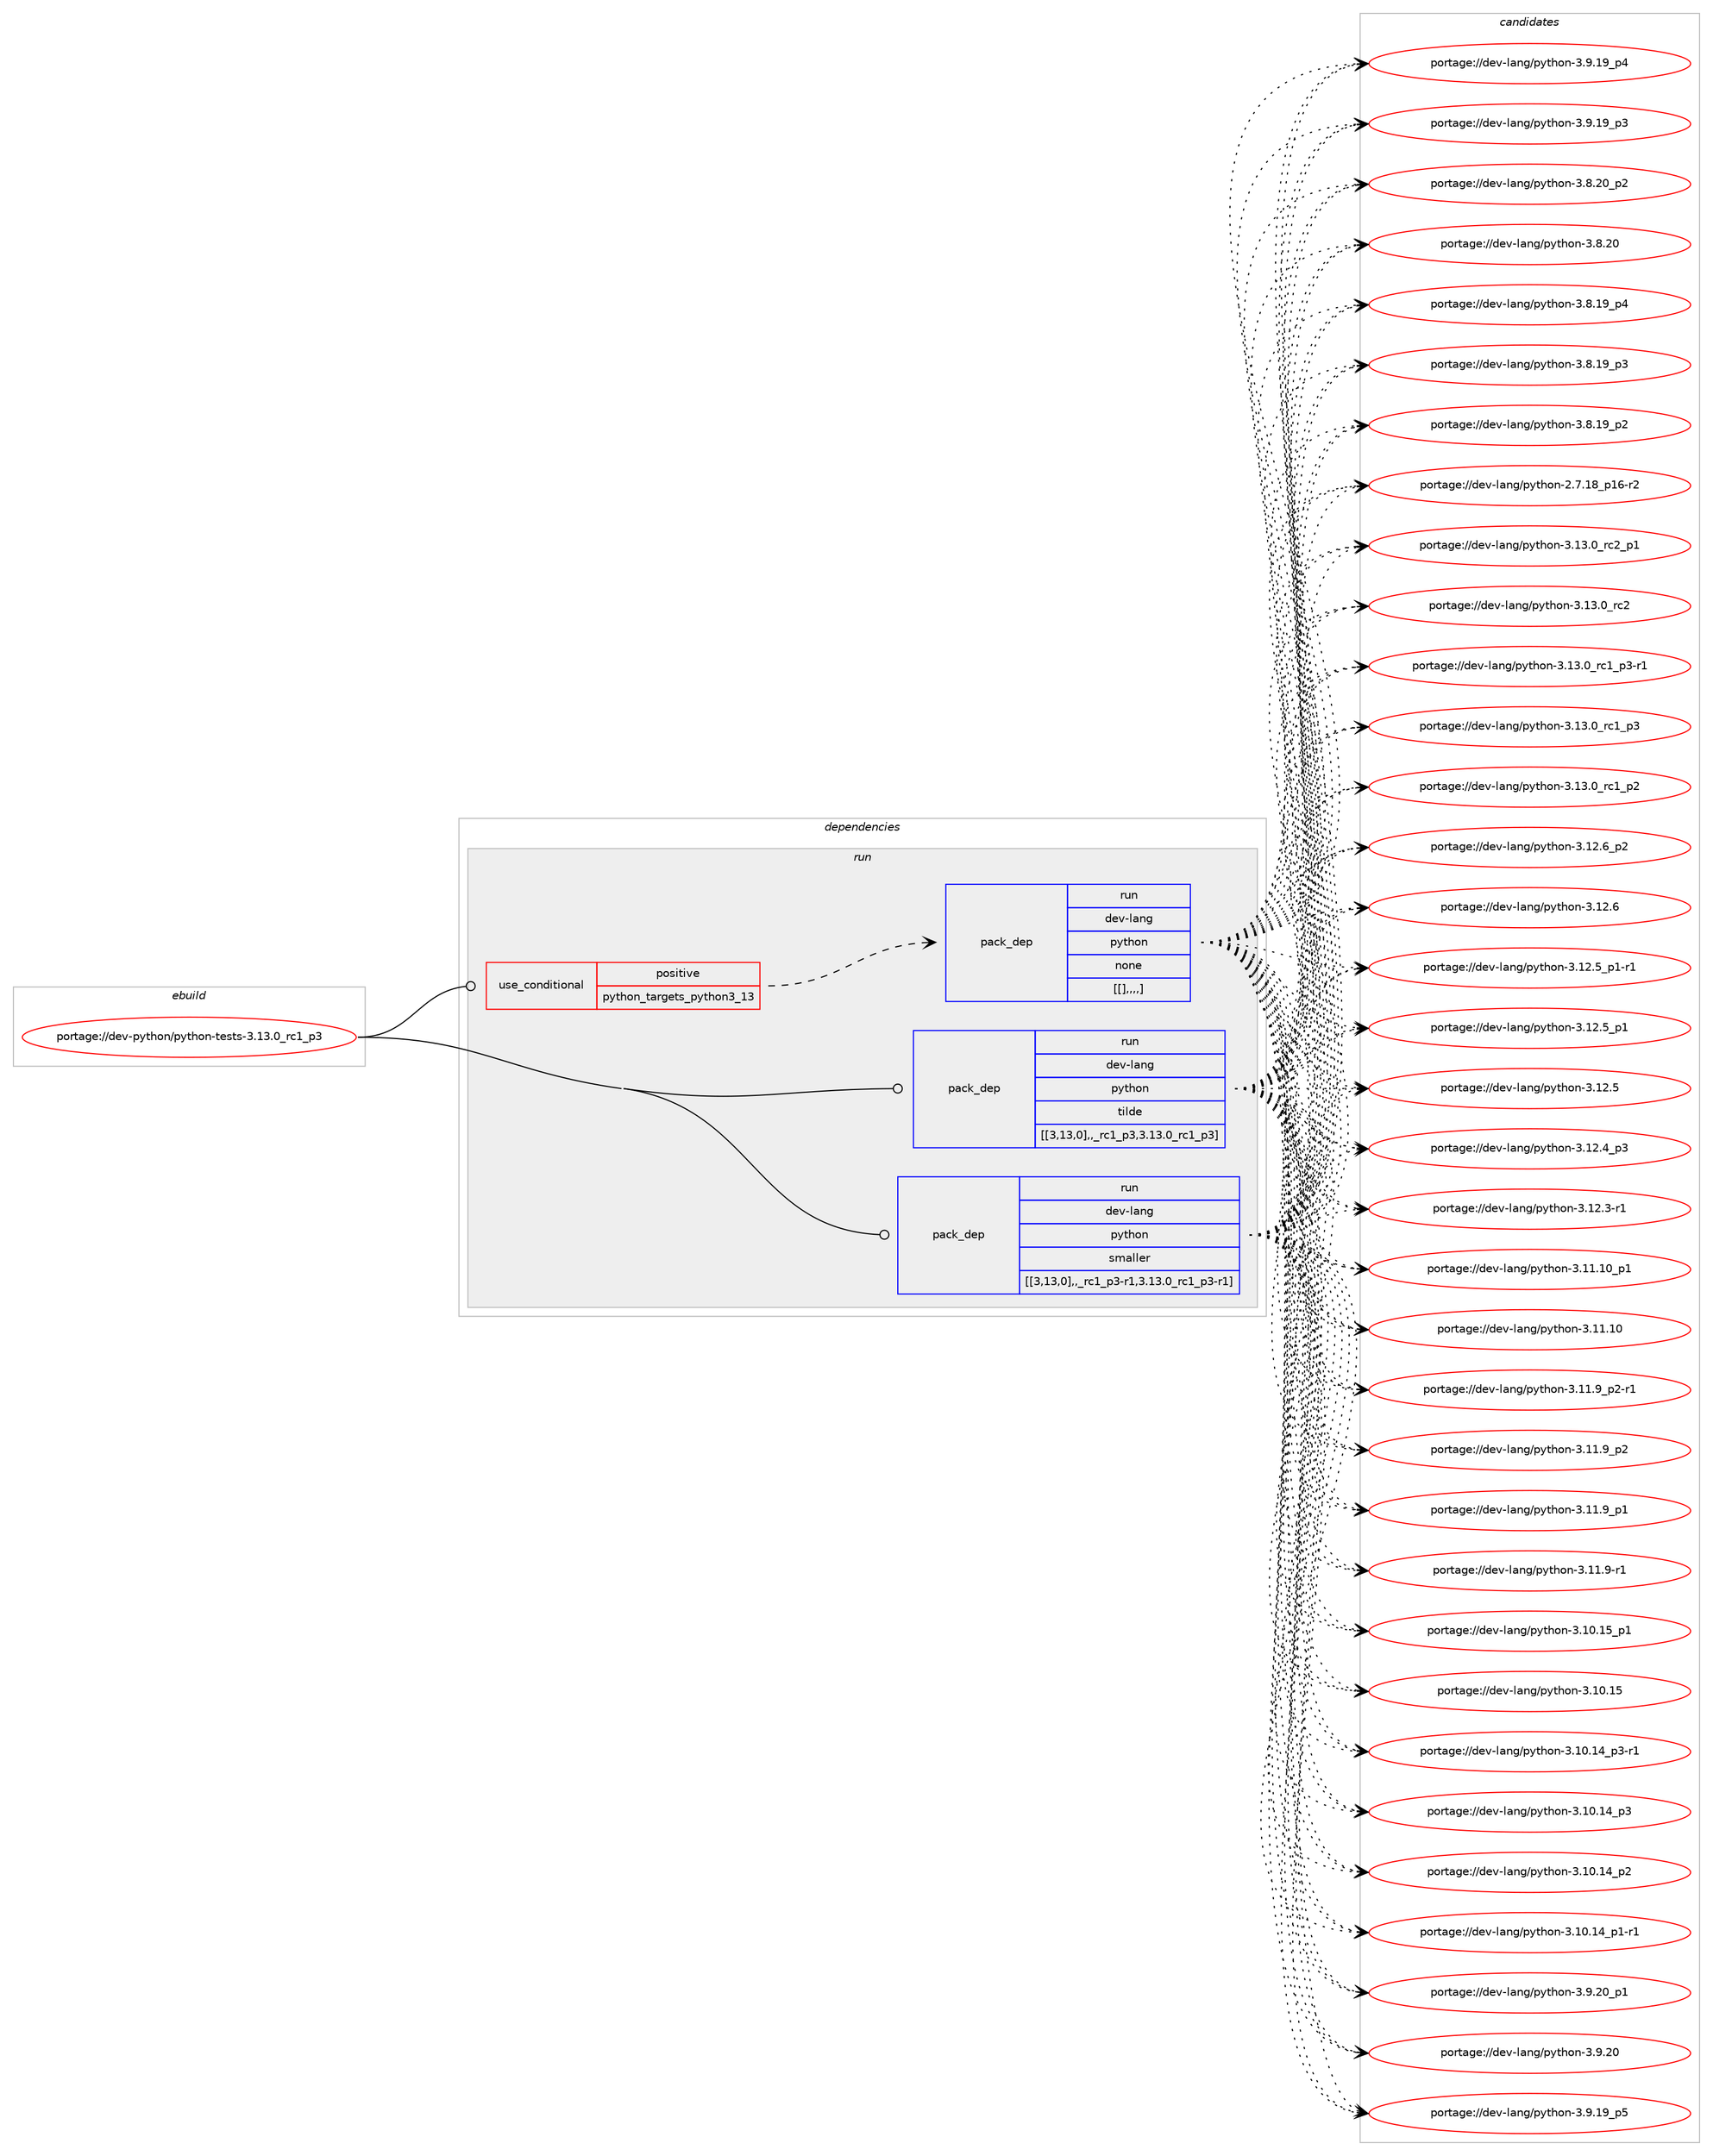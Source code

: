 digraph prolog {

# *************
# Graph options
# *************

newrank=true;
concentrate=true;
compound=true;
graph [rankdir=LR,fontname=Helvetica,fontsize=10,ranksep=1.5];#, ranksep=2.5, nodesep=0.2];
edge  [arrowhead=vee];
node  [fontname=Helvetica,fontsize=10];

# **********
# The ebuild
# **********

subgraph cluster_leftcol {
color=gray;
label=<<i>ebuild</i>>;
id [label="portage://dev-python/python-tests-3.13.0_rc1_p3", color=red, width=4, href="../dev-python/python-tests-3.13.0_rc1_p3.svg"];
}

# ****************
# The dependencies
# ****************

subgraph cluster_midcol {
color=gray;
label=<<i>dependencies</i>>;
subgraph cluster_compile {
fillcolor="#eeeeee";
style=filled;
label=<<i>compile</i>>;
}
subgraph cluster_compileandrun {
fillcolor="#eeeeee";
style=filled;
label=<<i>compile and run</i>>;
}
subgraph cluster_run {
fillcolor="#eeeeee";
style=filled;
label=<<i>run</i>>;
subgraph cond40077 {
dependency163587 [label=<<TABLE BORDER="0" CELLBORDER="1" CELLSPACING="0" CELLPADDING="4"><TR><TD ROWSPAN="3" CELLPADDING="10">use_conditional</TD></TR><TR><TD>positive</TD></TR><TR><TD>python_targets_python3_13</TD></TR></TABLE>>, shape=none, color=red];
subgraph pack122255 {
dependency163588 [label=<<TABLE BORDER="0" CELLBORDER="1" CELLSPACING="0" CELLPADDING="4" WIDTH="220"><TR><TD ROWSPAN="6" CELLPADDING="30">pack_dep</TD></TR><TR><TD WIDTH="110">run</TD></TR><TR><TD>dev-lang</TD></TR><TR><TD>python</TD></TR><TR><TD>none</TD></TR><TR><TD>[[],,,,]</TD></TR></TABLE>>, shape=none, color=blue];
}
dependency163587:e -> dependency163588:w [weight=20,style="dashed",arrowhead="vee"];
}
id:e -> dependency163587:w [weight=20,style="solid",arrowhead="odot"];
subgraph pack122256 {
dependency163589 [label=<<TABLE BORDER="0" CELLBORDER="1" CELLSPACING="0" CELLPADDING="4" WIDTH="220"><TR><TD ROWSPAN="6" CELLPADDING="30">pack_dep</TD></TR><TR><TD WIDTH="110">run</TD></TR><TR><TD>dev-lang</TD></TR><TR><TD>python</TD></TR><TR><TD>tilde</TD></TR><TR><TD>[[3,13,0],,_rc1_p3,3.13.0_rc1_p3]</TD></TR></TABLE>>, shape=none, color=blue];
}
id:e -> dependency163589:w [weight=20,style="solid",arrowhead="odot"];
subgraph pack122257 {
dependency163590 [label=<<TABLE BORDER="0" CELLBORDER="1" CELLSPACING="0" CELLPADDING="4" WIDTH="220"><TR><TD ROWSPAN="6" CELLPADDING="30">pack_dep</TD></TR><TR><TD WIDTH="110">run</TD></TR><TR><TD>dev-lang</TD></TR><TR><TD>python</TD></TR><TR><TD>smaller</TD></TR><TR><TD>[[3,13,0],,_rc1_p3-r1,3.13.0_rc1_p3-r1]</TD></TR></TABLE>>, shape=none, color=blue];
}
id:e -> dependency163590:w [weight=20,style="solid",arrowhead="odot"];
}
}

# **************
# The candidates
# **************

subgraph cluster_choices {
rank=same;
color=gray;
label=<<i>candidates</i>>;

subgraph choice122255 {
color=black;
nodesep=1;
choice100101118451089711010347112121116104111110455146495146489511499509511249 [label="portage://dev-lang/python-3.13.0_rc2_p1", color=red, width=4,href="../dev-lang/python-3.13.0_rc2_p1.svg"];
choice10010111845108971101034711212111610411111045514649514648951149950 [label="portage://dev-lang/python-3.13.0_rc2", color=red, width=4,href="../dev-lang/python-3.13.0_rc2.svg"];
choice1001011184510897110103471121211161041111104551464951464895114994995112514511449 [label="portage://dev-lang/python-3.13.0_rc1_p3-r1", color=red, width=4,href="../dev-lang/python-3.13.0_rc1_p3-r1.svg"];
choice100101118451089711010347112121116104111110455146495146489511499499511251 [label="portage://dev-lang/python-3.13.0_rc1_p3", color=red, width=4,href="../dev-lang/python-3.13.0_rc1_p3.svg"];
choice100101118451089711010347112121116104111110455146495146489511499499511250 [label="portage://dev-lang/python-3.13.0_rc1_p2", color=red, width=4,href="../dev-lang/python-3.13.0_rc1_p2.svg"];
choice100101118451089711010347112121116104111110455146495046549511250 [label="portage://dev-lang/python-3.12.6_p2", color=red, width=4,href="../dev-lang/python-3.12.6_p2.svg"];
choice10010111845108971101034711212111610411111045514649504654 [label="portage://dev-lang/python-3.12.6", color=red, width=4,href="../dev-lang/python-3.12.6.svg"];
choice1001011184510897110103471121211161041111104551464950465395112494511449 [label="portage://dev-lang/python-3.12.5_p1-r1", color=red, width=4,href="../dev-lang/python-3.12.5_p1-r1.svg"];
choice100101118451089711010347112121116104111110455146495046539511249 [label="portage://dev-lang/python-3.12.5_p1", color=red, width=4,href="../dev-lang/python-3.12.5_p1.svg"];
choice10010111845108971101034711212111610411111045514649504653 [label="portage://dev-lang/python-3.12.5", color=red, width=4,href="../dev-lang/python-3.12.5.svg"];
choice100101118451089711010347112121116104111110455146495046529511251 [label="portage://dev-lang/python-3.12.4_p3", color=red, width=4,href="../dev-lang/python-3.12.4_p3.svg"];
choice100101118451089711010347112121116104111110455146495046514511449 [label="portage://dev-lang/python-3.12.3-r1", color=red, width=4,href="../dev-lang/python-3.12.3-r1.svg"];
choice10010111845108971101034711212111610411111045514649494649489511249 [label="portage://dev-lang/python-3.11.10_p1", color=red, width=4,href="../dev-lang/python-3.11.10_p1.svg"];
choice1001011184510897110103471121211161041111104551464949464948 [label="portage://dev-lang/python-3.11.10", color=red, width=4,href="../dev-lang/python-3.11.10.svg"];
choice1001011184510897110103471121211161041111104551464949465795112504511449 [label="portage://dev-lang/python-3.11.9_p2-r1", color=red, width=4,href="../dev-lang/python-3.11.9_p2-r1.svg"];
choice100101118451089711010347112121116104111110455146494946579511250 [label="portage://dev-lang/python-3.11.9_p2", color=red, width=4,href="../dev-lang/python-3.11.9_p2.svg"];
choice100101118451089711010347112121116104111110455146494946579511249 [label="portage://dev-lang/python-3.11.9_p1", color=red, width=4,href="../dev-lang/python-3.11.9_p1.svg"];
choice100101118451089711010347112121116104111110455146494946574511449 [label="portage://dev-lang/python-3.11.9-r1", color=red, width=4,href="../dev-lang/python-3.11.9-r1.svg"];
choice10010111845108971101034711212111610411111045514649484649539511249 [label="portage://dev-lang/python-3.10.15_p1", color=red, width=4,href="../dev-lang/python-3.10.15_p1.svg"];
choice1001011184510897110103471121211161041111104551464948464953 [label="portage://dev-lang/python-3.10.15", color=red, width=4,href="../dev-lang/python-3.10.15.svg"];
choice100101118451089711010347112121116104111110455146494846495295112514511449 [label="portage://dev-lang/python-3.10.14_p3-r1", color=red, width=4,href="../dev-lang/python-3.10.14_p3-r1.svg"];
choice10010111845108971101034711212111610411111045514649484649529511251 [label="portage://dev-lang/python-3.10.14_p3", color=red, width=4,href="../dev-lang/python-3.10.14_p3.svg"];
choice10010111845108971101034711212111610411111045514649484649529511250 [label="portage://dev-lang/python-3.10.14_p2", color=red, width=4,href="../dev-lang/python-3.10.14_p2.svg"];
choice100101118451089711010347112121116104111110455146494846495295112494511449 [label="portage://dev-lang/python-3.10.14_p1-r1", color=red, width=4,href="../dev-lang/python-3.10.14_p1-r1.svg"];
choice100101118451089711010347112121116104111110455146574650489511249 [label="portage://dev-lang/python-3.9.20_p1", color=red, width=4,href="../dev-lang/python-3.9.20_p1.svg"];
choice10010111845108971101034711212111610411111045514657465048 [label="portage://dev-lang/python-3.9.20", color=red, width=4,href="../dev-lang/python-3.9.20.svg"];
choice100101118451089711010347112121116104111110455146574649579511253 [label="portage://dev-lang/python-3.9.19_p5", color=red, width=4,href="../dev-lang/python-3.9.19_p5.svg"];
choice100101118451089711010347112121116104111110455146574649579511252 [label="portage://dev-lang/python-3.9.19_p4", color=red, width=4,href="../dev-lang/python-3.9.19_p4.svg"];
choice100101118451089711010347112121116104111110455146574649579511251 [label="portage://dev-lang/python-3.9.19_p3", color=red, width=4,href="../dev-lang/python-3.9.19_p3.svg"];
choice100101118451089711010347112121116104111110455146564650489511250 [label="portage://dev-lang/python-3.8.20_p2", color=red, width=4,href="../dev-lang/python-3.8.20_p2.svg"];
choice10010111845108971101034711212111610411111045514656465048 [label="portage://dev-lang/python-3.8.20", color=red, width=4,href="../dev-lang/python-3.8.20.svg"];
choice100101118451089711010347112121116104111110455146564649579511252 [label="portage://dev-lang/python-3.8.19_p4", color=red, width=4,href="../dev-lang/python-3.8.19_p4.svg"];
choice100101118451089711010347112121116104111110455146564649579511251 [label="portage://dev-lang/python-3.8.19_p3", color=red, width=4,href="../dev-lang/python-3.8.19_p3.svg"];
choice100101118451089711010347112121116104111110455146564649579511250 [label="portage://dev-lang/python-3.8.19_p2", color=red, width=4,href="../dev-lang/python-3.8.19_p2.svg"];
choice100101118451089711010347112121116104111110455046554649569511249544511450 [label="portage://dev-lang/python-2.7.18_p16-r2", color=red, width=4,href="../dev-lang/python-2.7.18_p16-r2.svg"];
dependency163588:e -> choice100101118451089711010347112121116104111110455146495146489511499509511249:w [style=dotted,weight="100"];
dependency163588:e -> choice10010111845108971101034711212111610411111045514649514648951149950:w [style=dotted,weight="100"];
dependency163588:e -> choice1001011184510897110103471121211161041111104551464951464895114994995112514511449:w [style=dotted,weight="100"];
dependency163588:e -> choice100101118451089711010347112121116104111110455146495146489511499499511251:w [style=dotted,weight="100"];
dependency163588:e -> choice100101118451089711010347112121116104111110455146495146489511499499511250:w [style=dotted,weight="100"];
dependency163588:e -> choice100101118451089711010347112121116104111110455146495046549511250:w [style=dotted,weight="100"];
dependency163588:e -> choice10010111845108971101034711212111610411111045514649504654:w [style=dotted,weight="100"];
dependency163588:e -> choice1001011184510897110103471121211161041111104551464950465395112494511449:w [style=dotted,weight="100"];
dependency163588:e -> choice100101118451089711010347112121116104111110455146495046539511249:w [style=dotted,weight="100"];
dependency163588:e -> choice10010111845108971101034711212111610411111045514649504653:w [style=dotted,weight="100"];
dependency163588:e -> choice100101118451089711010347112121116104111110455146495046529511251:w [style=dotted,weight="100"];
dependency163588:e -> choice100101118451089711010347112121116104111110455146495046514511449:w [style=dotted,weight="100"];
dependency163588:e -> choice10010111845108971101034711212111610411111045514649494649489511249:w [style=dotted,weight="100"];
dependency163588:e -> choice1001011184510897110103471121211161041111104551464949464948:w [style=dotted,weight="100"];
dependency163588:e -> choice1001011184510897110103471121211161041111104551464949465795112504511449:w [style=dotted,weight="100"];
dependency163588:e -> choice100101118451089711010347112121116104111110455146494946579511250:w [style=dotted,weight="100"];
dependency163588:e -> choice100101118451089711010347112121116104111110455146494946579511249:w [style=dotted,weight="100"];
dependency163588:e -> choice100101118451089711010347112121116104111110455146494946574511449:w [style=dotted,weight="100"];
dependency163588:e -> choice10010111845108971101034711212111610411111045514649484649539511249:w [style=dotted,weight="100"];
dependency163588:e -> choice1001011184510897110103471121211161041111104551464948464953:w [style=dotted,weight="100"];
dependency163588:e -> choice100101118451089711010347112121116104111110455146494846495295112514511449:w [style=dotted,weight="100"];
dependency163588:e -> choice10010111845108971101034711212111610411111045514649484649529511251:w [style=dotted,weight="100"];
dependency163588:e -> choice10010111845108971101034711212111610411111045514649484649529511250:w [style=dotted,weight="100"];
dependency163588:e -> choice100101118451089711010347112121116104111110455146494846495295112494511449:w [style=dotted,weight="100"];
dependency163588:e -> choice100101118451089711010347112121116104111110455146574650489511249:w [style=dotted,weight="100"];
dependency163588:e -> choice10010111845108971101034711212111610411111045514657465048:w [style=dotted,weight="100"];
dependency163588:e -> choice100101118451089711010347112121116104111110455146574649579511253:w [style=dotted,weight="100"];
dependency163588:e -> choice100101118451089711010347112121116104111110455146574649579511252:w [style=dotted,weight="100"];
dependency163588:e -> choice100101118451089711010347112121116104111110455146574649579511251:w [style=dotted,weight="100"];
dependency163588:e -> choice100101118451089711010347112121116104111110455146564650489511250:w [style=dotted,weight="100"];
dependency163588:e -> choice10010111845108971101034711212111610411111045514656465048:w [style=dotted,weight="100"];
dependency163588:e -> choice100101118451089711010347112121116104111110455146564649579511252:w [style=dotted,weight="100"];
dependency163588:e -> choice100101118451089711010347112121116104111110455146564649579511251:w [style=dotted,weight="100"];
dependency163588:e -> choice100101118451089711010347112121116104111110455146564649579511250:w [style=dotted,weight="100"];
dependency163588:e -> choice100101118451089711010347112121116104111110455046554649569511249544511450:w [style=dotted,weight="100"];
}
subgraph choice122256 {
color=black;
nodesep=1;
choice100101118451089711010347112121116104111110455146495146489511499509511249 [label="portage://dev-lang/python-3.13.0_rc2_p1", color=red, width=4,href="../dev-lang/python-3.13.0_rc2_p1.svg"];
choice10010111845108971101034711212111610411111045514649514648951149950 [label="portage://dev-lang/python-3.13.0_rc2", color=red, width=4,href="../dev-lang/python-3.13.0_rc2.svg"];
choice1001011184510897110103471121211161041111104551464951464895114994995112514511449 [label="portage://dev-lang/python-3.13.0_rc1_p3-r1", color=red, width=4,href="../dev-lang/python-3.13.0_rc1_p3-r1.svg"];
choice100101118451089711010347112121116104111110455146495146489511499499511251 [label="portage://dev-lang/python-3.13.0_rc1_p3", color=red, width=4,href="../dev-lang/python-3.13.0_rc1_p3.svg"];
choice100101118451089711010347112121116104111110455146495146489511499499511250 [label="portage://dev-lang/python-3.13.0_rc1_p2", color=red, width=4,href="../dev-lang/python-3.13.0_rc1_p2.svg"];
choice100101118451089711010347112121116104111110455146495046549511250 [label="portage://dev-lang/python-3.12.6_p2", color=red, width=4,href="../dev-lang/python-3.12.6_p2.svg"];
choice10010111845108971101034711212111610411111045514649504654 [label="portage://dev-lang/python-3.12.6", color=red, width=4,href="../dev-lang/python-3.12.6.svg"];
choice1001011184510897110103471121211161041111104551464950465395112494511449 [label="portage://dev-lang/python-3.12.5_p1-r1", color=red, width=4,href="../dev-lang/python-3.12.5_p1-r1.svg"];
choice100101118451089711010347112121116104111110455146495046539511249 [label="portage://dev-lang/python-3.12.5_p1", color=red, width=4,href="../dev-lang/python-3.12.5_p1.svg"];
choice10010111845108971101034711212111610411111045514649504653 [label="portage://dev-lang/python-3.12.5", color=red, width=4,href="../dev-lang/python-3.12.5.svg"];
choice100101118451089711010347112121116104111110455146495046529511251 [label="portage://dev-lang/python-3.12.4_p3", color=red, width=4,href="../dev-lang/python-3.12.4_p3.svg"];
choice100101118451089711010347112121116104111110455146495046514511449 [label="portage://dev-lang/python-3.12.3-r1", color=red, width=4,href="../dev-lang/python-3.12.3-r1.svg"];
choice10010111845108971101034711212111610411111045514649494649489511249 [label="portage://dev-lang/python-3.11.10_p1", color=red, width=4,href="../dev-lang/python-3.11.10_p1.svg"];
choice1001011184510897110103471121211161041111104551464949464948 [label="portage://dev-lang/python-3.11.10", color=red, width=4,href="../dev-lang/python-3.11.10.svg"];
choice1001011184510897110103471121211161041111104551464949465795112504511449 [label="portage://dev-lang/python-3.11.9_p2-r1", color=red, width=4,href="../dev-lang/python-3.11.9_p2-r1.svg"];
choice100101118451089711010347112121116104111110455146494946579511250 [label="portage://dev-lang/python-3.11.9_p2", color=red, width=4,href="../dev-lang/python-3.11.9_p2.svg"];
choice100101118451089711010347112121116104111110455146494946579511249 [label="portage://dev-lang/python-3.11.9_p1", color=red, width=4,href="../dev-lang/python-3.11.9_p1.svg"];
choice100101118451089711010347112121116104111110455146494946574511449 [label="portage://dev-lang/python-3.11.9-r1", color=red, width=4,href="../dev-lang/python-3.11.9-r1.svg"];
choice10010111845108971101034711212111610411111045514649484649539511249 [label="portage://dev-lang/python-3.10.15_p1", color=red, width=4,href="../dev-lang/python-3.10.15_p1.svg"];
choice1001011184510897110103471121211161041111104551464948464953 [label="portage://dev-lang/python-3.10.15", color=red, width=4,href="../dev-lang/python-3.10.15.svg"];
choice100101118451089711010347112121116104111110455146494846495295112514511449 [label="portage://dev-lang/python-3.10.14_p3-r1", color=red, width=4,href="../dev-lang/python-3.10.14_p3-r1.svg"];
choice10010111845108971101034711212111610411111045514649484649529511251 [label="portage://dev-lang/python-3.10.14_p3", color=red, width=4,href="../dev-lang/python-3.10.14_p3.svg"];
choice10010111845108971101034711212111610411111045514649484649529511250 [label="portage://dev-lang/python-3.10.14_p2", color=red, width=4,href="../dev-lang/python-3.10.14_p2.svg"];
choice100101118451089711010347112121116104111110455146494846495295112494511449 [label="portage://dev-lang/python-3.10.14_p1-r1", color=red, width=4,href="../dev-lang/python-3.10.14_p1-r1.svg"];
choice100101118451089711010347112121116104111110455146574650489511249 [label="portage://dev-lang/python-3.9.20_p1", color=red, width=4,href="../dev-lang/python-3.9.20_p1.svg"];
choice10010111845108971101034711212111610411111045514657465048 [label="portage://dev-lang/python-3.9.20", color=red, width=4,href="../dev-lang/python-3.9.20.svg"];
choice100101118451089711010347112121116104111110455146574649579511253 [label="portage://dev-lang/python-3.9.19_p5", color=red, width=4,href="../dev-lang/python-3.9.19_p5.svg"];
choice100101118451089711010347112121116104111110455146574649579511252 [label="portage://dev-lang/python-3.9.19_p4", color=red, width=4,href="../dev-lang/python-3.9.19_p4.svg"];
choice100101118451089711010347112121116104111110455146574649579511251 [label="portage://dev-lang/python-3.9.19_p3", color=red, width=4,href="../dev-lang/python-3.9.19_p3.svg"];
choice100101118451089711010347112121116104111110455146564650489511250 [label="portage://dev-lang/python-3.8.20_p2", color=red, width=4,href="../dev-lang/python-3.8.20_p2.svg"];
choice10010111845108971101034711212111610411111045514656465048 [label="portage://dev-lang/python-3.8.20", color=red, width=4,href="../dev-lang/python-3.8.20.svg"];
choice100101118451089711010347112121116104111110455146564649579511252 [label="portage://dev-lang/python-3.8.19_p4", color=red, width=4,href="../dev-lang/python-3.8.19_p4.svg"];
choice100101118451089711010347112121116104111110455146564649579511251 [label="portage://dev-lang/python-3.8.19_p3", color=red, width=4,href="../dev-lang/python-3.8.19_p3.svg"];
choice100101118451089711010347112121116104111110455146564649579511250 [label="portage://dev-lang/python-3.8.19_p2", color=red, width=4,href="../dev-lang/python-3.8.19_p2.svg"];
choice100101118451089711010347112121116104111110455046554649569511249544511450 [label="portage://dev-lang/python-2.7.18_p16-r2", color=red, width=4,href="../dev-lang/python-2.7.18_p16-r2.svg"];
dependency163589:e -> choice100101118451089711010347112121116104111110455146495146489511499509511249:w [style=dotted,weight="100"];
dependency163589:e -> choice10010111845108971101034711212111610411111045514649514648951149950:w [style=dotted,weight="100"];
dependency163589:e -> choice1001011184510897110103471121211161041111104551464951464895114994995112514511449:w [style=dotted,weight="100"];
dependency163589:e -> choice100101118451089711010347112121116104111110455146495146489511499499511251:w [style=dotted,weight="100"];
dependency163589:e -> choice100101118451089711010347112121116104111110455146495146489511499499511250:w [style=dotted,weight="100"];
dependency163589:e -> choice100101118451089711010347112121116104111110455146495046549511250:w [style=dotted,weight="100"];
dependency163589:e -> choice10010111845108971101034711212111610411111045514649504654:w [style=dotted,weight="100"];
dependency163589:e -> choice1001011184510897110103471121211161041111104551464950465395112494511449:w [style=dotted,weight="100"];
dependency163589:e -> choice100101118451089711010347112121116104111110455146495046539511249:w [style=dotted,weight="100"];
dependency163589:e -> choice10010111845108971101034711212111610411111045514649504653:w [style=dotted,weight="100"];
dependency163589:e -> choice100101118451089711010347112121116104111110455146495046529511251:w [style=dotted,weight="100"];
dependency163589:e -> choice100101118451089711010347112121116104111110455146495046514511449:w [style=dotted,weight="100"];
dependency163589:e -> choice10010111845108971101034711212111610411111045514649494649489511249:w [style=dotted,weight="100"];
dependency163589:e -> choice1001011184510897110103471121211161041111104551464949464948:w [style=dotted,weight="100"];
dependency163589:e -> choice1001011184510897110103471121211161041111104551464949465795112504511449:w [style=dotted,weight="100"];
dependency163589:e -> choice100101118451089711010347112121116104111110455146494946579511250:w [style=dotted,weight="100"];
dependency163589:e -> choice100101118451089711010347112121116104111110455146494946579511249:w [style=dotted,weight="100"];
dependency163589:e -> choice100101118451089711010347112121116104111110455146494946574511449:w [style=dotted,weight="100"];
dependency163589:e -> choice10010111845108971101034711212111610411111045514649484649539511249:w [style=dotted,weight="100"];
dependency163589:e -> choice1001011184510897110103471121211161041111104551464948464953:w [style=dotted,weight="100"];
dependency163589:e -> choice100101118451089711010347112121116104111110455146494846495295112514511449:w [style=dotted,weight="100"];
dependency163589:e -> choice10010111845108971101034711212111610411111045514649484649529511251:w [style=dotted,weight="100"];
dependency163589:e -> choice10010111845108971101034711212111610411111045514649484649529511250:w [style=dotted,weight="100"];
dependency163589:e -> choice100101118451089711010347112121116104111110455146494846495295112494511449:w [style=dotted,weight="100"];
dependency163589:e -> choice100101118451089711010347112121116104111110455146574650489511249:w [style=dotted,weight="100"];
dependency163589:e -> choice10010111845108971101034711212111610411111045514657465048:w [style=dotted,weight="100"];
dependency163589:e -> choice100101118451089711010347112121116104111110455146574649579511253:w [style=dotted,weight="100"];
dependency163589:e -> choice100101118451089711010347112121116104111110455146574649579511252:w [style=dotted,weight="100"];
dependency163589:e -> choice100101118451089711010347112121116104111110455146574649579511251:w [style=dotted,weight="100"];
dependency163589:e -> choice100101118451089711010347112121116104111110455146564650489511250:w [style=dotted,weight="100"];
dependency163589:e -> choice10010111845108971101034711212111610411111045514656465048:w [style=dotted,weight="100"];
dependency163589:e -> choice100101118451089711010347112121116104111110455146564649579511252:w [style=dotted,weight="100"];
dependency163589:e -> choice100101118451089711010347112121116104111110455146564649579511251:w [style=dotted,weight="100"];
dependency163589:e -> choice100101118451089711010347112121116104111110455146564649579511250:w [style=dotted,weight="100"];
dependency163589:e -> choice100101118451089711010347112121116104111110455046554649569511249544511450:w [style=dotted,weight="100"];
}
subgraph choice122257 {
color=black;
nodesep=1;
choice100101118451089711010347112121116104111110455146495146489511499509511249 [label="portage://dev-lang/python-3.13.0_rc2_p1", color=red, width=4,href="../dev-lang/python-3.13.0_rc2_p1.svg"];
choice10010111845108971101034711212111610411111045514649514648951149950 [label="portage://dev-lang/python-3.13.0_rc2", color=red, width=4,href="../dev-lang/python-3.13.0_rc2.svg"];
choice1001011184510897110103471121211161041111104551464951464895114994995112514511449 [label="portage://dev-lang/python-3.13.0_rc1_p3-r1", color=red, width=4,href="../dev-lang/python-3.13.0_rc1_p3-r1.svg"];
choice100101118451089711010347112121116104111110455146495146489511499499511251 [label="portage://dev-lang/python-3.13.0_rc1_p3", color=red, width=4,href="../dev-lang/python-3.13.0_rc1_p3.svg"];
choice100101118451089711010347112121116104111110455146495146489511499499511250 [label="portage://dev-lang/python-3.13.0_rc1_p2", color=red, width=4,href="../dev-lang/python-3.13.0_rc1_p2.svg"];
choice100101118451089711010347112121116104111110455146495046549511250 [label="portage://dev-lang/python-3.12.6_p2", color=red, width=4,href="../dev-lang/python-3.12.6_p2.svg"];
choice10010111845108971101034711212111610411111045514649504654 [label="portage://dev-lang/python-3.12.6", color=red, width=4,href="../dev-lang/python-3.12.6.svg"];
choice1001011184510897110103471121211161041111104551464950465395112494511449 [label="portage://dev-lang/python-3.12.5_p1-r1", color=red, width=4,href="../dev-lang/python-3.12.5_p1-r1.svg"];
choice100101118451089711010347112121116104111110455146495046539511249 [label="portage://dev-lang/python-3.12.5_p1", color=red, width=4,href="../dev-lang/python-3.12.5_p1.svg"];
choice10010111845108971101034711212111610411111045514649504653 [label="portage://dev-lang/python-3.12.5", color=red, width=4,href="../dev-lang/python-3.12.5.svg"];
choice100101118451089711010347112121116104111110455146495046529511251 [label="portage://dev-lang/python-3.12.4_p3", color=red, width=4,href="../dev-lang/python-3.12.4_p3.svg"];
choice100101118451089711010347112121116104111110455146495046514511449 [label="portage://dev-lang/python-3.12.3-r1", color=red, width=4,href="../dev-lang/python-3.12.3-r1.svg"];
choice10010111845108971101034711212111610411111045514649494649489511249 [label="portage://dev-lang/python-3.11.10_p1", color=red, width=4,href="../dev-lang/python-3.11.10_p1.svg"];
choice1001011184510897110103471121211161041111104551464949464948 [label="portage://dev-lang/python-3.11.10", color=red, width=4,href="../dev-lang/python-3.11.10.svg"];
choice1001011184510897110103471121211161041111104551464949465795112504511449 [label="portage://dev-lang/python-3.11.9_p2-r1", color=red, width=4,href="../dev-lang/python-3.11.9_p2-r1.svg"];
choice100101118451089711010347112121116104111110455146494946579511250 [label="portage://dev-lang/python-3.11.9_p2", color=red, width=4,href="../dev-lang/python-3.11.9_p2.svg"];
choice100101118451089711010347112121116104111110455146494946579511249 [label="portage://dev-lang/python-3.11.9_p1", color=red, width=4,href="../dev-lang/python-3.11.9_p1.svg"];
choice100101118451089711010347112121116104111110455146494946574511449 [label="portage://dev-lang/python-3.11.9-r1", color=red, width=4,href="../dev-lang/python-3.11.9-r1.svg"];
choice10010111845108971101034711212111610411111045514649484649539511249 [label="portage://dev-lang/python-3.10.15_p1", color=red, width=4,href="../dev-lang/python-3.10.15_p1.svg"];
choice1001011184510897110103471121211161041111104551464948464953 [label="portage://dev-lang/python-3.10.15", color=red, width=4,href="../dev-lang/python-3.10.15.svg"];
choice100101118451089711010347112121116104111110455146494846495295112514511449 [label="portage://dev-lang/python-3.10.14_p3-r1", color=red, width=4,href="../dev-lang/python-3.10.14_p3-r1.svg"];
choice10010111845108971101034711212111610411111045514649484649529511251 [label="portage://dev-lang/python-3.10.14_p3", color=red, width=4,href="../dev-lang/python-3.10.14_p3.svg"];
choice10010111845108971101034711212111610411111045514649484649529511250 [label="portage://dev-lang/python-3.10.14_p2", color=red, width=4,href="../dev-lang/python-3.10.14_p2.svg"];
choice100101118451089711010347112121116104111110455146494846495295112494511449 [label="portage://dev-lang/python-3.10.14_p1-r1", color=red, width=4,href="../dev-lang/python-3.10.14_p1-r1.svg"];
choice100101118451089711010347112121116104111110455146574650489511249 [label="portage://dev-lang/python-3.9.20_p1", color=red, width=4,href="../dev-lang/python-3.9.20_p1.svg"];
choice10010111845108971101034711212111610411111045514657465048 [label="portage://dev-lang/python-3.9.20", color=red, width=4,href="../dev-lang/python-3.9.20.svg"];
choice100101118451089711010347112121116104111110455146574649579511253 [label="portage://dev-lang/python-3.9.19_p5", color=red, width=4,href="../dev-lang/python-3.9.19_p5.svg"];
choice100101118451089711010347112121116104111110455146574649579511252 [label="portage://dev-lang/python-3.9.19_p4", color=red, width=4,href="../dev-lang/python-3.9.19_p4.svg"];
choice100101118451089711010347112121116104111110455146574649579511251 [label="portage://dev-lang/python-3.9.19_p3", color=red, width=4,href="../dev-lang/python-3.9.19_p3.svg"];
choice100101118451089711010347112121116104111110455146564650489511250 [label="portage://dev-lang/python-3.8.20_p2", color=red, width=4,href="../dev-lang/python-3.8.20_p2.svg"];
choice10010111845108971101034711212111610411111045514656465048 [label="portage://dev-lang/python-3.8.20", color=red, width=4,href="../dev-lang/python-3.8.20.svg"];
choice100101118451089711010347112121116104111110455146564649579511252 [label="portage://dev-lang/python-3.8.19_p4", color=red, width=4,href="../dev-lang/python-3.8.19_p4.svg"];
choice100101118451089711010347112121116104111110455146564649579511251 [label="portage://dev-lang/python-3.8.19_p3", color=red, width=4,href="../dev-lang/python-3.8.19_p3.svg"];
choice100101118451089711010347112121116104111110455146564649579511250 [label="portage://dev-lang/python-3.8.19_p2", color=red, width=4,href="../dev-lang/python-3.8.19_p2.svg"];
choice100101118451089711010347112121116104111110455046554649569511249544511450 [label="portage://dev-lang/python-2.7.18_p16-r2", color=red, width=4,href="../dev-lang/python-2.7.18_p16-r2.svg"];
dependency163590:e -> choice100101118451089711010347112121116104111110455146495146489511499509511249:w [style=dotted,weight="100"];
dependency163590:e -> choice10010111845108971101034711212111610411111045514649514648951149950:w [style=dotted,weight="100"];
dependency163590:e -> choice1001011184510897110103471121211161041111104551464951464895114994995112514511449:w [style=dotted,weight="100"];
dependency163590:e -> choice100101118451089711010347112121116104111110455146495146489511499499511251:w [style=dotted,weight="100"];
dependency163590:e -> choice100101118451089711010347112121116104111110455146495146489511499499511250:w [style=dotted,weight="100"];
dependency163590:e -> choice100101118451089711010347112121116104111110455146495046549511250:w [style=dotted,weight="100"];
dependency163590:e -> choice10010111845108971101034711212111610411111045514649504654:w [style=dotted,weight="100"];
dependency163590:e -> choice1001011184510897110103471121211161041111104551464950465395112494511449:w [style=dotted,weight="100"];
dependency163590:e -> choice100101118451089711010347112121116104111110455146495046539511249:w [style=dotted,weight="100"];
dependency163590:e -> choice10010111845108971101034711212111610411111045514649504653:w [style=dotted,weight="100"];
dependency163590:e -> choice100101118451089711010347112121116104111110455146495046529511251:w [style=dotted,weight="100"];
dependency163590:e -> choice100101118451089711010347112121116104111110455146495046514511449:w [style=dotted,weight="100"];
dependency163590:e -> choice10010111845108971101034711212111610411111045514649494649489511249:w [style=dotted,weight="100"];
dependency163590:e -> choice1001011184510897110103471121211161041111104551464949464948:w [style=dotted,weight="100"];
dependency163590:e -> choice1001011184510897110103471121211161041111104551464949465795112504511449:w [style=dotted,weight="100"];
dependency163590:e -> choice100101118451089711010347112121116104111110455146494946579511250:w [style=dotted,weight="100"];
dependency163590:e -> choice100101118451089711010347112121116104111110455146494946579511249:w [style=dotted,weight="100"];
dependency163590:e -> choice100101118451089711010347112121116104111110455146494946574511449:w [style=dotted,weight="100"];
dependency163590:e -> choice10010111845108971101034711212111610411111045514649484649539511249:w [style=dotted,weight="100"];
dependency163590:e -> choice1001011184510897110103471121211161041111104551464948464953:w [style=dotted,weight="100"];
dependency163590:e -> choice100101118451089711010347112121116104111110455146494846495295112514511449:w [style=dotted,weight="100"];
dependency163590:e -> choice10010111845108971101034711212111610411111045514649484649529511251:w [style=dotted,weight="100"];
dependency163590:e -> choice10010111845108971101034711212111610411111045514649484649529511250:w [style=dotted,weight="100"];
dependency163590:e -> choice100101118451089711010347112121116104111110455146494846495295112494511449:w [style=dotted,weight="100"];
dependency163590:e -> choice100101118451089711010347112121116104111110455146574650489511249:w [style=dotted,weight="100"];
dependency163590:e -> choice10010111845108971101034711212111610411111045514657465048:w [style=dotted,weight="100"];
dependency163590:e -> choice100101118451089711010347112121116104111110455146574649579511253:w [style=dotted,weight="100"];
dependency163590:e -> choice100101118451089711010347112121116104111110455146574649579511252:w [style=dotted,weight="100"];
dependency163590:e -> choice100101118451089711010347112121116104111110455146574649579511251:w [style=dotted,weight="100"];
dependency163590:e -> choice100101118451089711010347112121116104111110455146564650489511250:w [style=dotted,weight="100"];
dependency163590:e -> choice10010111845108971101034711212111610411111045514656465048:w [style=dotted,weight="100"];
dependency163590:e -> choice100101118451089711010347112121116104111110455146564649579511252:w [style=dotted,weight="100"];
dependency163590:e -> choice100101118451089711010347112121116104111110455146564649579511251:w [style=dotted,weight="100"];
dependency163590:e -> choice100101118451089711010347112121116104111110455146564649579511250:w [style=dotted,weight="100"];
dependency163590:e -> choice100101118451089711010347112121116104111110455046554649569511249544511450:w [style=dotted,weight="100"];
}
}

}
